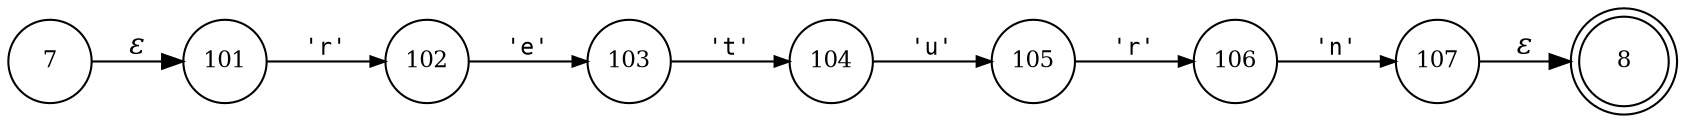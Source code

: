 digraph ATN {
rankdir=LR;
s8[fontsize=11, label="8", shape=doublecircle, fixedsize=true, width=.6];
s101[fontsize=11,label="101", shape=circle, fixedsize=true, width=.55, peripheries=1];
s102[fontsize=11,label="102", shape=circle, fixedsize=true, width=.55, peripheries=1];
s7[fontsize=11,label="7", shape=circle, fixedsize=true, width=.55, peripheries=1];
s103[fontsize=11,label="103", shape=circle, fixedsize=true, width=.55, peripheries=1];
s104[fontsize=11,label="104", shape=circle, fixedsize=true, width=.55, peripheries=1];
s105[fontsize=11,label="105", shape=circle, fixedsize=true, width=.55, peripheries=1];
s106[fontsize=11,label="106", shape=circle, fixedsize=true, width=.55, peripheries=1];
s107[fontsize=11,label="107", shape=circle, fixedsize=true, width=.55, peripheries=1];
s7 -> s101 [fontname="Times-Italic", label="&epsilon;"];
s101 -> s102 [fontsize=11, fontname="Courier", arrowsize=.7, label = "'r'", arrowhead = normal];
s102 -> s103 [fontsize=11, fontname="Courier", arrowsize=.7, label = "'e'", arrowhead = normal];
s103 -> s104 [fontsize=11, fontname="Courier", arrowsize=.7, label = "'t'", arrowhead = normal];
s104 -> s105 [fontsize=11, fontname="Courier", arrowsize=.7, label = "'u'", arrowhead = normal];
s105 -> s106 [fontsize=11, fontname="Courier", arrowsize=.7, label = "'r'", arrowhead = normal];
s106 -> s107 [fontsize=11, fontname="Courier", arrowsize=.7, label = "'n'", arrowhead = normal];
s107 -> s8 [fontname="Times-Italic", label="&epsilon;"];
}
